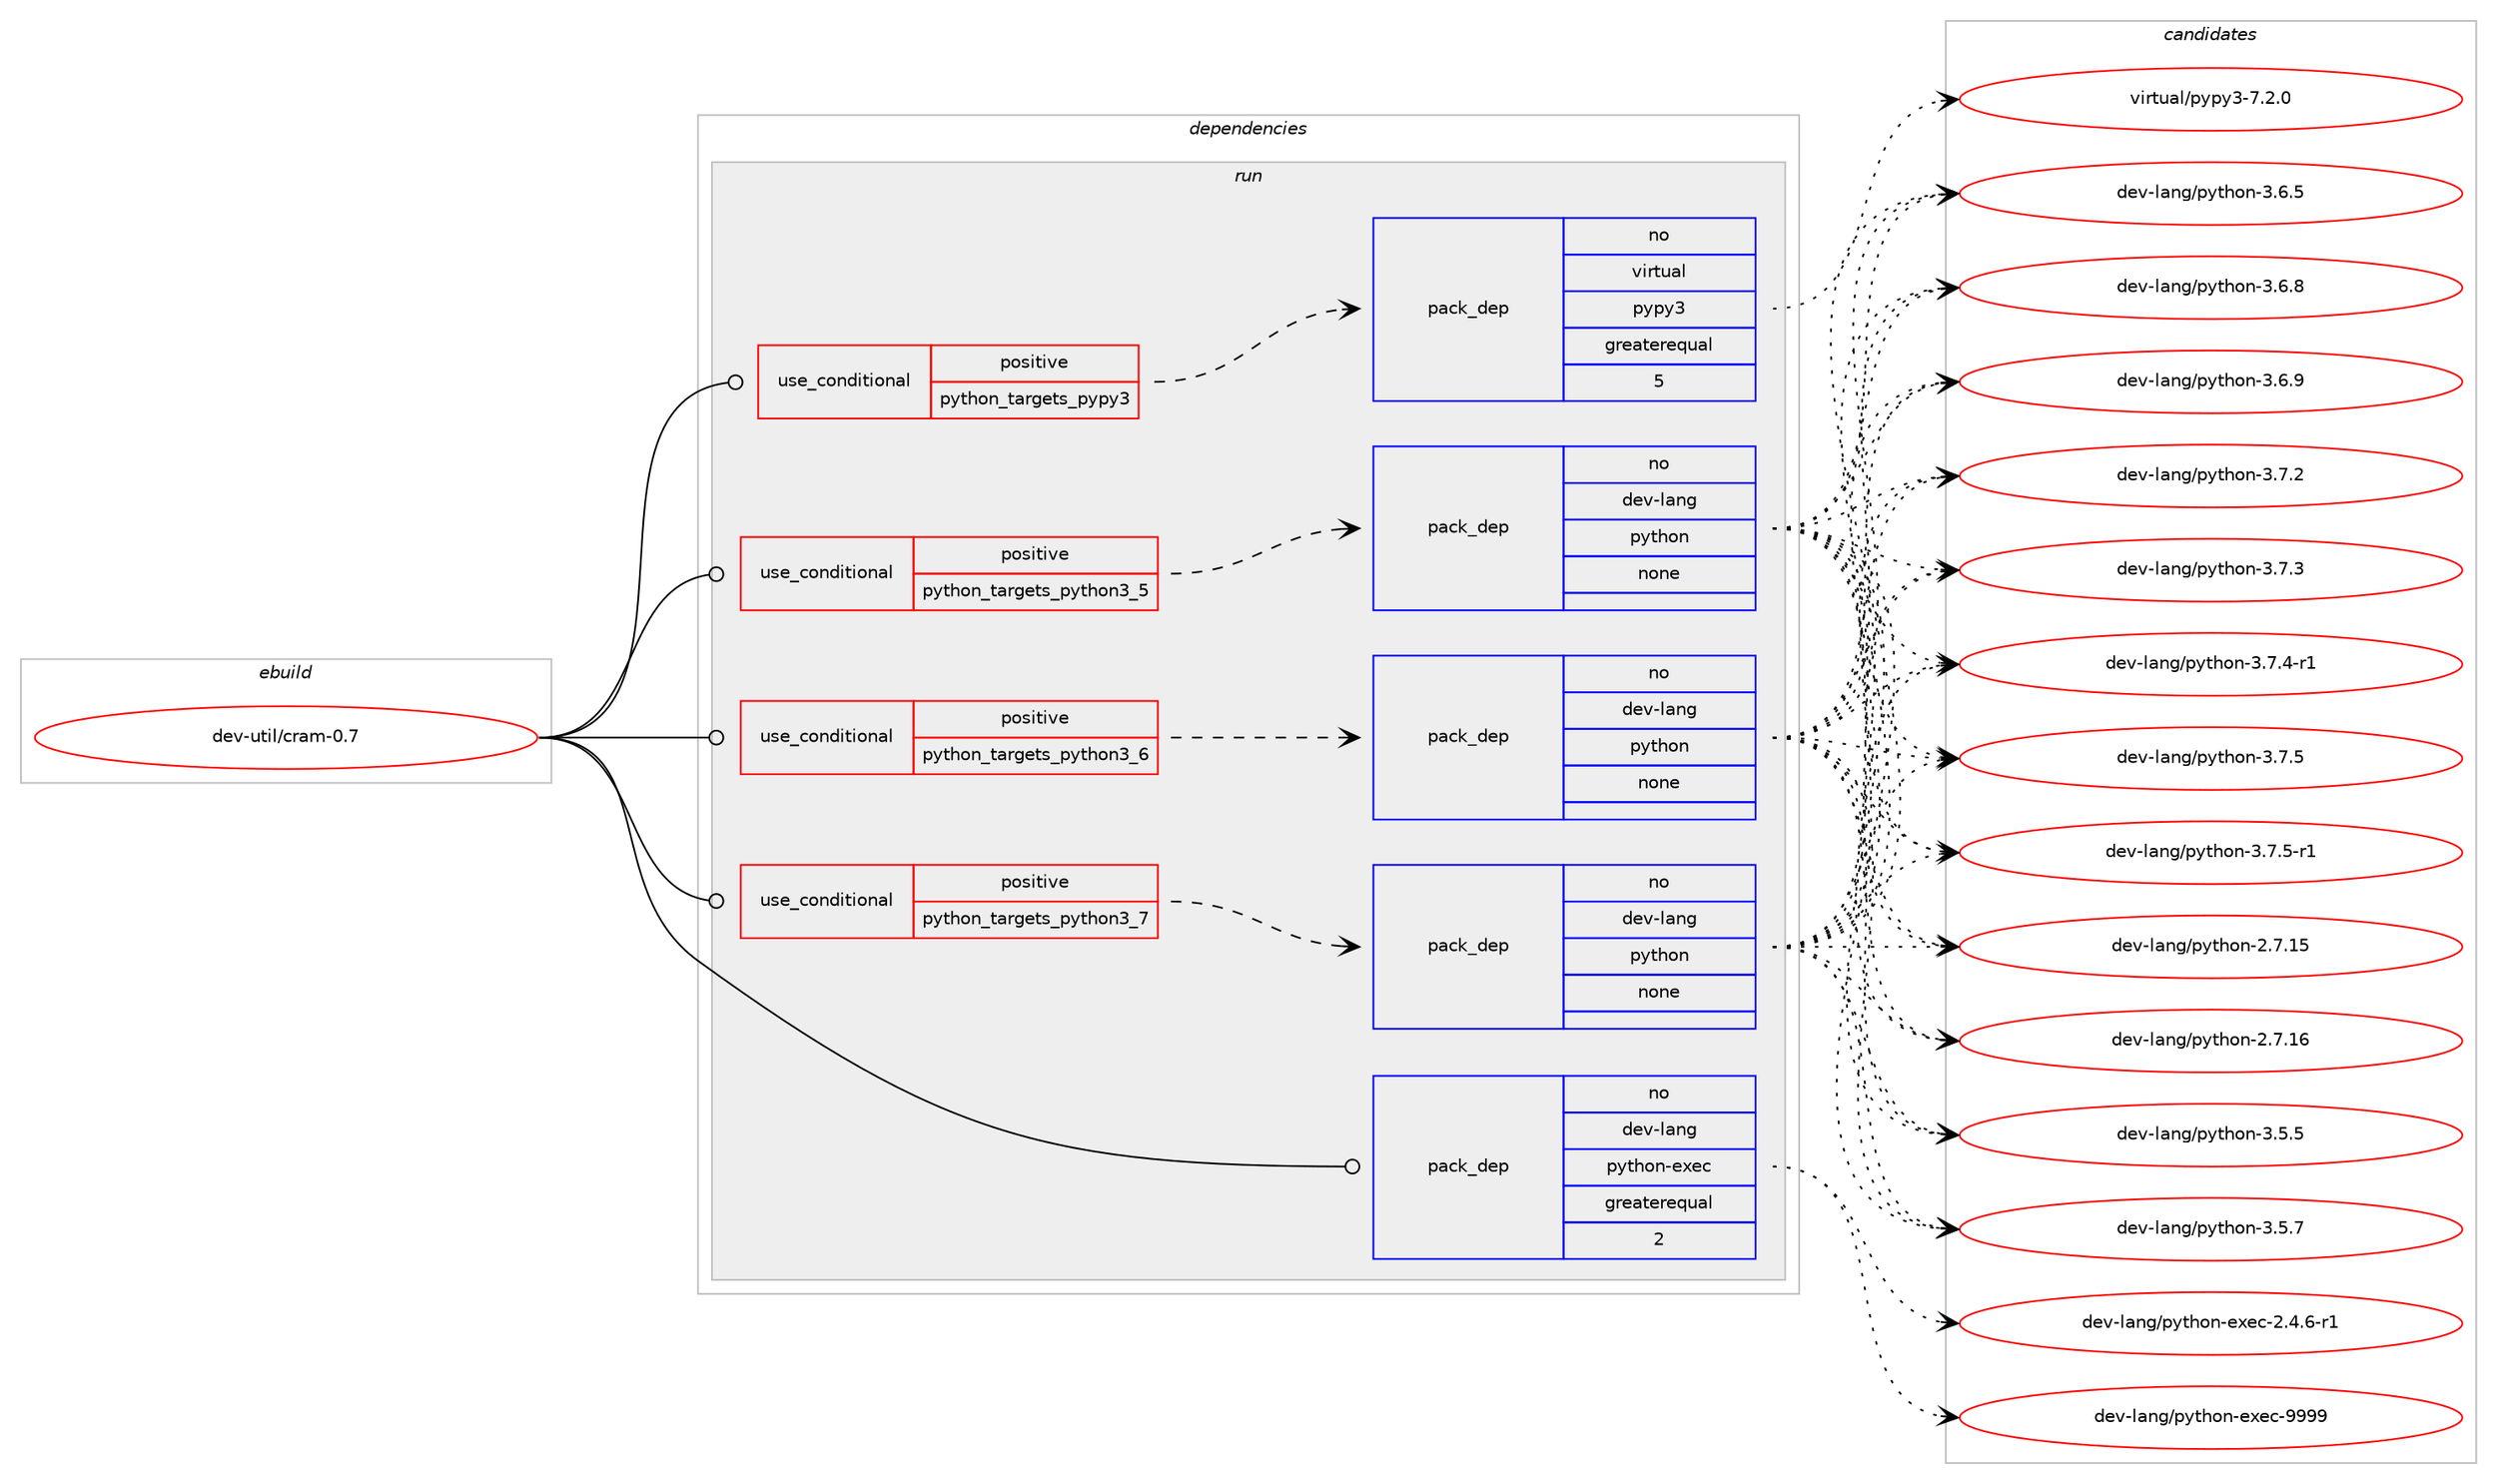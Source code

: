 digraph prolog {

# *************
# Graph options
# *************

newrank=true;
concentrate=true;
compound=true;
graph [rankdir=LR,fontname=Helvetica,fontsize=10,ranksep=1.5];#, ranksep=2.5, nodesep=0.2];
edge  [arrowhead=vee];
node  [fontname=Helvetica,fontsize=10];

# **********
# The ebuild
# **********

subgraph cluster_leftcol {
color=gray;
rank=same;
label=<<i>ebuild</i>>;
id [label="dev-util/cram-0.7", color=red, width=4, href="../dev-util/cram-0.7.svg"];
}

# ****************
# The dependencies
# ****************

subgraph cluster_midcol {
color=gray;
label=<<i>dependencies</i>>;
subgraph cluster_compile {
fillcolor="#eeeeee";
style=filled;
label=<<i>compile</i>>;
}
subgraph cluster_compileandrun {
fillcolor="#eeeeee";
style=filled;
label=<<i>compile and run</i>>;
}
subgraph cluster_run {
fillcolor="#eeeeee";
style=filled;
label=<<i>run</i>>;
subgraph cond182186 {
dependency727354 [label=<<TABLE BORDER="0" CELLBORDER="1" CELLSPACING="0" CELLPADDING="4"><TR><TD ROWSPAN="3" CELLPADDING="10">use_conditional</TD></TR><TR><TD>positive</TD></TR><TR><TD>python_targets_pypy3</TD></TR></TABLE>>, shape=none, color=red];
subgraph pack533045 {
dependency727355 [label=<<TABLE BORDER="0" CELLBORDER="1" CELLSPACING="0" CELLPADDING="4" WIDTH="220"><TR><TD ROWSPAN="6" CELLPADDING="30">pack_dep</TD></TR><TR><TD WIDTH="110">no</TD></TR><TR><TD>virtual</TD></TR><TR><TD>pypy3</TD></TR><TR><TD>greaterequal</TD></TR><TR><TD>5</TD></TR></TABLE>>, shape=none, color=blue];
}
dependency727354:e -> dependency727355:w [weight=20,style="dashed",arrowhead="vee"];
}
id:e -> dependency727354:w [weight=20,style="solid",arrowhead="odot"];
subgraph cond182187 {
dependency727356 [label=<<TABLE BORDER="0" CELLBORDER="1" CELLSPACING="0" CELLPADDING="4"><TR><TD ROWSPAN="3" CELLPADDING="10">use_conditional</TD></TR><TR><TD>positive</TD></TR><TR><TD>python_targets_python3_5</TD></TR></TABLE>>, shape=none, color=red];
subgraph pack533046 {
dependency727357 [label=<<TABLE BORDER="0" CELLBORDER="1" CELLSPACING="0" CELLPADDING="4" WIDTH="220"><TR><TD ROWSPAN="6" CELLPADDING="30">pack_dep</TD></TR><TR><TD WIDTH="110">no</TD></TR><TR><TD>dev-lang</TD></TR><TR><TD>python</TD></TR><TR><TD>none</TD></TR><TR><TD></TD></TR></TABLE>>, shape=none, color=blue];
}
dependency727356:e -> dependency727357:w [weight=20,style="dashed",arrowhead="vee"];
}
id:e -> dependency727356:w [weight=20,style="solid",arrowhead="odot"];
subgraph cond182188 {
dependency727358 [label=<<TABLE BORDER="0" CELLBORDER="1" CELLSPACING="0" CELLPADDING="4"><TR><TD ROWSPAN="3" CELLPADDING="10">use_conditional</TD></TR><TR><TD>positive</TD></TR><TR><TD>python_targets_python3_6</TD></TR></TABLE>>, shape=none, color=red];
subgraph pack533047 {
dependency727359 [label=<<TABLE BORDER="0" CELLBORDER="1" CELLSPACING="0" CELLPADDING="4" WIDTH="220"><TR><TD ROWSPAN="6" CELLPADDING="30">pack_dep</TD></TR><TR><TD WIDTH="110">no</TD></TR><TR><TD>dev-lang</TD></TR><TR><TD>python</TD></TR><TR><TD>none</TD></TR><TR><TD></TD></TR></TABLE>>, shape=none, color=blue];
}
dependency727358:e -> dependency727359:w [weight=20,style="dashed",arrowhead="vee"];
}
id:e -> dependency727358:w [weight=20,style="solid",arrowhead="odot"];
subgraph cond182189 {
dependency727360 [label=<<TABLE BORDER="0" CELLBORDER="1" CELLSPACING="0" CELLPADDING="4"><TR><TD ROWSPAN="3" CELLPADDING="10">use_conditional</TD></TR><TR><TD>positive</TD></TR><TR><TD>python_targets_python3_7</TD></TR></TABLE>>, shape=none, color=red];
subgraph pack533048 {
dependency727361 [label=<<TABLE BORDER="0" CELLBORDER="1" CELLSPACING="0" CELLPADDING="4" WIDTH="220"><TR><TD ROWSPAN="6" CELLPADDING="30">pack_dep</TD></TR><TR><TD WIDTH="110">no</TD></TR><TR><TD>dev-lang</TD></TR><TR><TD>python</TD></TR><TR><TD>none</TD></TR><TR><TD></TD></TR></TABLE>>, shape=none, color=blue];
}
dependency727360:e -> dependency727361:w [weight=20,style="dashed",arrowhead="vee"];
}
id:e -> dependency727360:w [weight=20,style="solid",arrowhead="odot"];
subgraph pack533049 {
dependency727362 [label=<<TABLE BORDER="0" CELLBORDER="1" CELLSPACING="0" CELLPADDING="4" WIDTH="220"><TR><TD ROWSPAN="6" CELLPADDING="30">pack_dep</TD></TR><TR><TD WIDTH="110">no</TD></TR><TR><TD>dev-lang</TD></TR><TR><TD>python-exec</TD></TR><TR><TD>greaterequal</TD></TR><TR><TD>2</TD></TR></TABLE>>, shape=none, color=blue];
}
id:e -> dependency727362:w [weight=20,style="solid",arrowhead="odot"];
}
}

# **************
# The candidates
# **************

subgraph cluster_choices {
rank=same;
color=gray;
label=<<i>candidates</i>>;

subgraph choice533045 {
color=black;
nodesep=1;
choice118105114116117971084711212111212151455546504648 [label="virtual/pypy3-7.2.0", color=red, width=4,href="../virtual/pypy3-7.2.0.svg"];
dependency727355:e -> choice118105114116117971084711212111212151455546504648:w [style=dotted,weight="100"];
}
subgraph choice533046 {
color=black;
nodesep=1;
choice10010111845108971101034711212111610411111045504655464953 [label="dev-lang/python-2.7.15", color=red, width=4,href="../dev-lang/python-2.7.15.svg"];
choice10010111845108971101034711212111610411111045504655464954 [label="dev-lang/python-2.7.16", color=red, width=4,href="../dev-lang/python-2.7.16.svg"];
choice100101118451089711010347112121116104111110455146534653 [label="dev-lang/python-3.5.5", color=red, width=4,href="../dev-lang/python-3.5.5.svg"];
choice100101118451089711010347112121116104111110455146534655 [label="dev-lang/python-3.5.7", color=red, width=4,href="../dev-lang/python-3.5.7.svg"];
choice100101118451089711010347112121116104111110455146544653 [label="dev-lang/python-3.6.5", color=red, width=4,href="../dev-lang/python-3.6.5.svg"];
choice100101118451089711010347112121116104111110455146544656 [label="dev-lang/python-3.6.8", color=red, width=4,href="../dev-lang/python-3.6.8.svg"];
choice100101118451089711010347112121116104111110455146544657 [label="dev-lang/python-3.6.9", color=red, width=4,href="../dev-lang/python-3.6.9.svg"];
choice100101118451089711010347112121116104111110455146554650 [label="dev-lang/python-3.7.2", color=red, width=4,href="../dev-lang/python-3.7.2.svg"];
choice100101118451089711010347112121116104111110455146554651 [label="dev-lang/python-3.7.3", color=red, width=4,href="../dev-lang/python-3.7.3.svg"];
choice1001011184510897110103471121211161041111104551465546524511449 [label="dev-lang/python-3.7.4-r1", color=red, width=4,href="../dev-lang/python-3.7.4-r1.svg"];
choice100101118451089711010347112121116104111110455146554653 [label="dev-lang/python-3.7.5", color=red, width=4,href="../dev-lang/python-3.7.5.svg"];
choice1001011184510897110103471121211161041111104551465546534511449 [label="dev-lang/python-3.7.5-r1", color=red, width=4,href="../dev-lang/python-3.7.5-r1.svg"];
dependency727357:e -> choice10010111845108971101034711212111610411111045504655464953:w [style=dotted,weight="100"];
dependency727357:e -> choice10010111845108971101034711212111610411111045504655464954:w [style=dotted,weight="100"];
dependency727357:e -> choice100101118451089711010347112121116104111110455146534653:w [style=dotted,weight="100"];
dependency727357:e -> choice100101118451089711010347112121116104111110455146534655:w [style=dotted,weight="100"];
dependency727357:e -> choice100101118451089711010347112121116104111110455146544653:w [style=dotted,weight="100"];
dependency727357:e -> choice100101118451089711010347112121116104111110455146544656:w [style=dotted,weight="100"];
dependency727357:e -> choice100101118451089711010347112121116104111110455146544657:w [style=dotted,weight="100"];
dependency727357:e -> choice100101118451089711010347112121116104111110455146554650:w [style=dotted,weight="100"];
dependency727357:e -> choice100101118451089711010347112121116104111110455146554651:w [style=dotted,weight="100"];
dependency727357:e -> choice1001011184510897110103471121211161041111104551465546524511449:w [style=dotted,weight="100"];
dependency727357:e -> choice100101118451089711010347112121116104111110455146554653:w [style=dotted,weight="100"];
dependency727357:e -> choice1001011184510897110103471121211161041111104551465546534511449:w [style=dotted,weight="100"];
}
subgraph choice533047 {
color=black;
nodesep=1;
choice10010111845108971101034711212111610411111045504655464953 [label="dev-lang/python-2.7.15", color=red, width=4,href="../dev-lang/python-2.7.15.svg"];
choice10010111845108971101034711212111610411111045504655464954 [label="dev-lang/python-2.7.16", color=red, width=4,href="../dev-lang/python-2.7.16.svg"];
choice100101118451089711010347112121116104111110455146534653 [label="dev-lang/python-3.5.5", color=red, width=4,href="../dev-lang/python-3.5.5.svg"];
choice100101118451089711010347112121116104111110455146534655 [label="dev-lang/python-3.5.7", color=red, width=4,href="../dev-lang/python-3.5.7.svg"];
choice100101118451089711010347112121116104111110455146544653 [label="dev-lang/python-3.6.5", color=red, width=4,href="../dev-lang/python-3.6.5.svg"];
choice100101118451089711010347112121116104111110455146544656 [label="dev-lang/python-3.6.8", color=red, width=4,href="../dev-lang/python-3.6.8.svg"];
choice100101118451089711010347112121116104111110455146544657 [label="dev-lang/python-3.6.9", color=red, width=4,href="../dev-lang/python-3.6.9.svg"];
choice100101118451089711010347112121116104111110455146554650 [label="dev-lang/python-3.7.2", color=red, width=4,href="../dev-lang/python-3.7.2.svg"];
choice100101118451089711010347112121116104111110455146554651 [label="dev-lang/python-3.7.3", color=red, width=4,href="../dev-lang/python-3.7.3.svg"];
choice1001011184510897110103471121211161041111104551465546524511449 [label="dev-lang/python-3.7.4-r1", color=red, width=4,href="../dev-lang/python-3.7.4-r1.svg"];
choice100101118451089711010347112121116104111110455146554653 [label="dev-lang/python-3.7.5", color=red, width=4,href="../dev-lang/python-3.7.5.svg"];
choice1001011184510897110103471121211161041111104551465546534511449 [label="dev-lang/python-3.7.5-r1", color=red, width=4,href="../dev-lang/python-3.7.5-r1.svg"];
dependency727359:e -> choice10010111845108971101034711212111610411111045504655464953:w [style=dotted,weight="100"];
dependency727359:e -> choice10010111845108971101034711212111610411111045504655464954:w [style=dotted,weight="100"];
dependency727359:e -> choice100101118451089711010347112121116104111110455146534653:w [style=dotted,weight="100"];
dependency727359:e -> choice100101118451089711010347112121116104111110455146534655:w [style=dotted,weight="100"];
dependency727359:e -> choice100101118451089711010347112121116104111110455146544653:w [style=dotted,weight="100"];
dependency727359:e -> choice100101118451089711010347112121116104111110455146544656:w [style=dotted,weight="100"];
dependency727359:e -> choice100101118451089711010347112121116104111110455146544657:w [style=dotted,weight="100"];
dependency727359:e -> choice100101118451089711010347112121116104111110455146554650:w [style=dotted,weight="100"];
dependency727359:e -> choice100101118451089711010347112121116104111110455146554651:w [style=dotted,weight="100"];
dependency727359:e -> choice1001011184510897110103471121211161041111104551465546524511449:w [style=dotted,weight="100"];
dependency727359:e -> choice100101118451089711010347112121116104111110455146554653:w [style=dotted,weight="100"];
dependency727359:e -> choice1001011184510897110103471121211161041111104551465546534511449:w [style=dotted,weight="100"];
}
subgraph choice533048 {
color=black;
nodesep=1;
choice10010111845108971101034711212111610411111045504655464953 [label="dev-lang/python-2.7.15", color=red, width=4,href="../dev-lang/python-2.7.15.svg"];
choice10010111845108971101034711212111610411111045504655464954 [label="dev-lang/python-2.7.16", color=red, width=4,href="../dev-lang/python-2.7.16.svg"];
choice100101118451089711010347112121116104111110455146534653 [label="dev-lang/python-3.5.5", color=red, width=4,href="../dev-lang/python-3.5.5.svg"];
choice100101118451089711010347112121116104111110455146534655 [label="dev-lang/python-3.5.7", color=red, width=4,href="../dev-lang/python-3.5.7.svg"];
choice100101118451089711010347112121116104111110455146544653 [label="dev-lang/python-3.6.5", color=red, width=4,href="../dev-lang/python-3.6.5.svg"];
choice100101118451089711010347112121116104111110455146544656 [label="dev-lang/python-3.6.8", color=red, width=4,href="../dev-lang/python-3.6.8.svg"];
choice100101118451089711010347112121116104111110455146544657 [label="dev-lang/python-3.6.9", color=red, width=4,href="../dev-lang/python-3.6.9.svg"];
choice100101118451089711010347112121116104111110455146554650 [label="dev-lang/python-3.7.2", color=red, width=4,href="../dev-lang/python-3.7.2.svg"];
choice100101118451089711010347112121116104111110455146554651 [label="dev-lang/python-3.7.3", color=red, width=4,href="../dev-lang/python-3.7.3.svg"];
choice1001011184510897110103471121211161041111104551465546524511449 [label="dev-lang/python-3.7.4-r1", color=red, width=4,href="../dev-lang/python-3.7.4-r1.svg"];
choice100101118451089711010347112121116104111110455146554653 [label="dev-lang/python-3.7.5", color=red, width=4,href="../dev-lang/python-3.7.5.svg"];
choice1001011184510897110103471121211161041111104551465546534511449 [label="dev-lang/python-3.7.5-r1", color=red, width=4,href="../dev-lang/python-3.7.5-r1.svg"];
dependency727361:e -> choice10010111845108971101034711212111610411111045504655464953:w [style=dotted,weight="100"];
dependency727361:e -> choice10010111845108971101034711212111610411111045504655464954:w [style=dotted,weight="100"];
dependency727361:e -> choice100101118451089711010347112121116104111110455146534653:w [style=dotted,weight="100"];
dependency727361:e -> choice100101118451089711010347112121116104111110455146534655:w [style=dotted,weight="100"];
dependency727361:e -> choice100101118451089711010347112121116104111110455146544653:w [style=dotted,weight="100"];
dependency727361:e -> choice100101118451089711010347112121116104111110455146544656:w [style=dotted,weight="100"];
dependency727361:e -> choice100101118451089711010347112121116104111110455146544657:w [style=dotted,weight="100"];
dependency727361:e -> choice100101118451089711010347112121116104111110455146554650:w [style=dotted,weight="100"];
dependency727361:e -> choice100101118451089711010347112121116104111110455146554651:w [style=dotted,weight="100"];
dependency727361:e -> choice1001011184510897110103471121211161041111104551465546524511449:w [style=dotted,weight="100"];
dependency727361:e -> choice100101118451089711010347112121116104111110455146554653:w [style=dotted,weight="100"];
dependency727361:e -> choice1001011184510897110103471121211161041111104551465546534511449:w [style=dotted,weight="100"];
}
subgraph choice533049 {
color=black;
nodesep=1;
choice10010111845108971101034711212111610411111045101120101994550465246544511449 [label="dev-lang/python-exec-2.4.6-r1", color=red, width=4,href="../dev-lang/python-exec-2.4.6-r1.svg"];
choice10010111845108971101034711212111610411111045101120101994557575757 [label="dev-lang/python-exec-9999", color=red, width=4,href="../dev-lang/python-exec-9999.svg"];
dependency727362:e -> choice10010111845108971101034711212111610411111045101120101994550465246544511449:w [style=dotted,weight="100"];
dependency727362:e -> choice10010111845108971101034711212111610411111045101120101994557575757:w [style=dotted,weight="100"];
}
}

}
